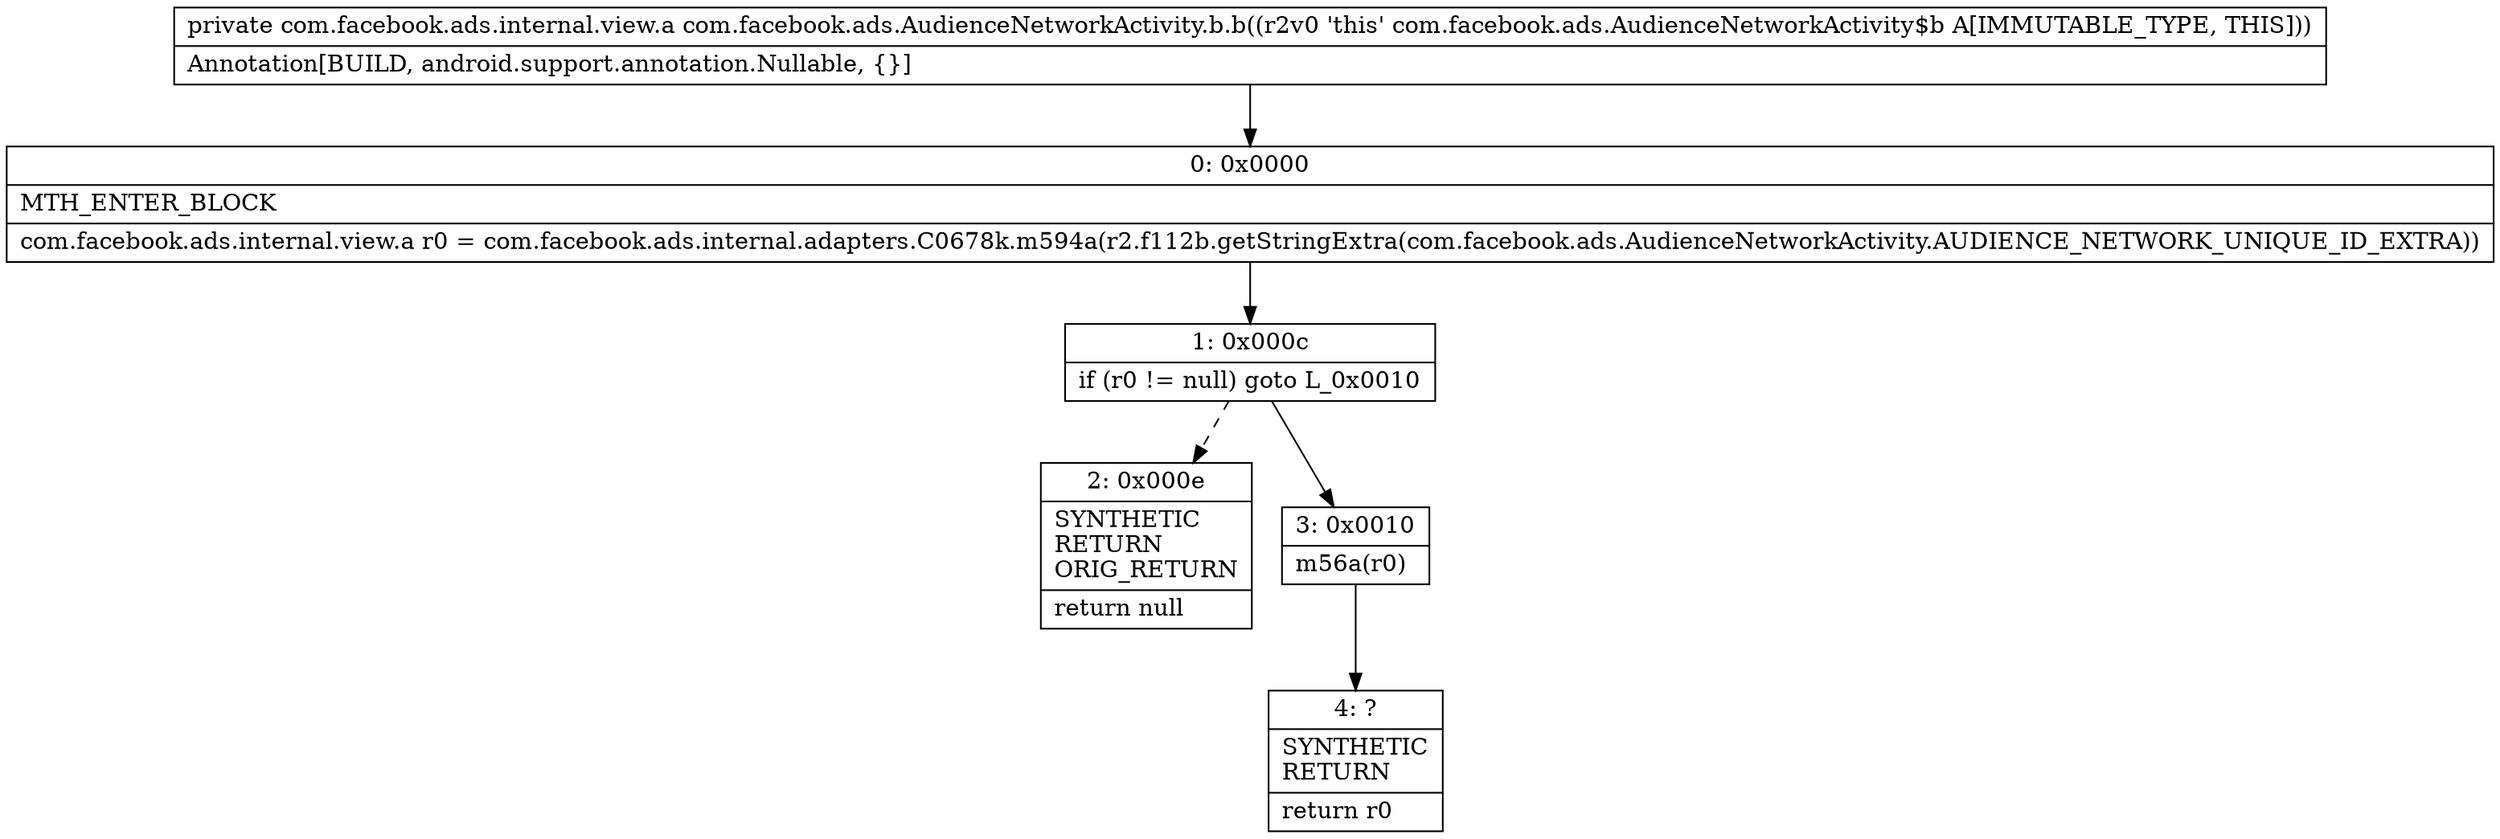 digraph "CFG forcom.facebook.ads.AudienceNetworkActivity.b.b()Lcom\/facebook\/ads\/internal\/view\/a;" {
Node_0 [shape=record,label="{0\:\ 0x0000|MTH_ENTER_BLOCK\l|com.facebook.ads.internal.view.a r0 = com.facebook.ads.internal.adapters.C0678k.m594a(r2.f112b.getStringExtra(com.facebook.ads.AudienceNetworkActivity.AUDIENCE_NETWORK_UNIQUE_ID_EXTRA))\l}"];
Node_1 [shape=record,label="{1\:\ 0x000c|if (r0 != null) goto L_0x0010\l}"];
Node_2 [shape=record,label="{2\:\ 0x000e|SYNTHETIC\lRETURN\lORIG_RETURN\l|return null\l}"];
Node_3 [shape=record,label="{3\:\ 0x0010|m56a(r0)\l}"];
Node_4 [shape=record,label="{4\:\ ?|SYNTHETIC\lRETURN\l|return r0\l}"];
MethodNode[shape=record,label="{private com.facebook.ads.internal.view.a com.facebook.ads.AudienceNetworkActivity.b.b((r2v0 'this' com.facebook.ads.AudienceNetworkActivity$b A[IMMUTABLE_TYPE, THIS]))  | Annotation[BUILD, android.support.annotation.Nullable, \{\}]\l}"];
MethodNode -> Node_0;
Node_0 -> Node_1;
Node_1 -> Node_2[style=dashed];
Node_1 -> Node_3;
Node_3 -> Node_4;
}

